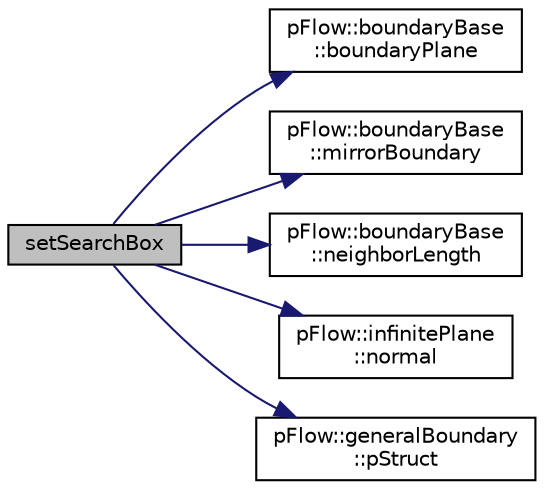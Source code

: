 digraph "setSearchBox"
{
 // LATEX_PDF_SIZE
  edge [fontname="Helvetica",fontsize="10",labelfontname="Helvetica",labelfontsize="10"];
  node [fontname="Helvetica",fontsize="10",shape=record];
  rankdir="LR";
  Node1 [label="setSearchBox",height=0.2,width=0.4,color="black", fillcolor="grey75", style="filled", fontcolor="black",tooltip=" "];
  Node1 -> Node2 [color="midnightblue",fontsize="10",style="solid",fontname="Helvetica"];
  Node2 [label="pFlow::boundaryBase\l::boundaryPlane",height=0.2,width=0.4,color="black", fillcolor="white", style="filled",URL="$classpFlow_1_1boundaryBase.html#a2586c9f69a398fb3f03b180a1492c920",tooltip="the actual boundary plane of this boundary"];
  Node1 -> Node3 [color="midnightblue",fontsize="10",style="solid",fontname="Helvetica"];
  Node3 [label="pFlow::boundaryBase\l::mirrorBoundary",height=0.2,width=0.4,color="black", fillcolor="white", style="filled",URL="$classpFlow_1_1boundaryBase.html#acb3765802f169b06583ee9211fb8d02d",tooltip=" "];
  Node1 -> Node4 [color="midnightblue",fontsize="10",style="solid",fontname="Helvetica"];
  Node4 [label="pFlow::boundaryBase\l::neighborLength",height=0.2,width=0.4,color="black", fillcolor="white", style="filled",URL="$classpFlow_1_1boundaryBase.html#a2f8cd9db2797bf3389b48be69925891c",tooltip="The distance length from boundary plane where neighbor particles still exist in that distance."];
  Node1 -> Node5 [color="midnightblue",fontsize="10",style="solid",fontname="Helvetica"];
  Node5 [label="pFlow::infinitePlane\l::normal",height=0.2,width=0.4,color="black", fillcolor="white", style="filled",URL="$classpFlow_1_1infinitePlane.html#af6a316b3df6a0d9a704387ae39007746",tooltip=" "];
  Node1 -> Node6 [color="midnightblue",fontsize="10",style="solid",fontname="Helvetica"];
  Node6 [label="pFlow::generalBoundary\l::pStruct",height=0.2,width=0.4,color="black", fillcolor="white", style="filled",URL="$classpFlow_1_1generalBoundary.html#a5a622149e803f0fa292a95784c12a7b8",tooltip=" "];
}

